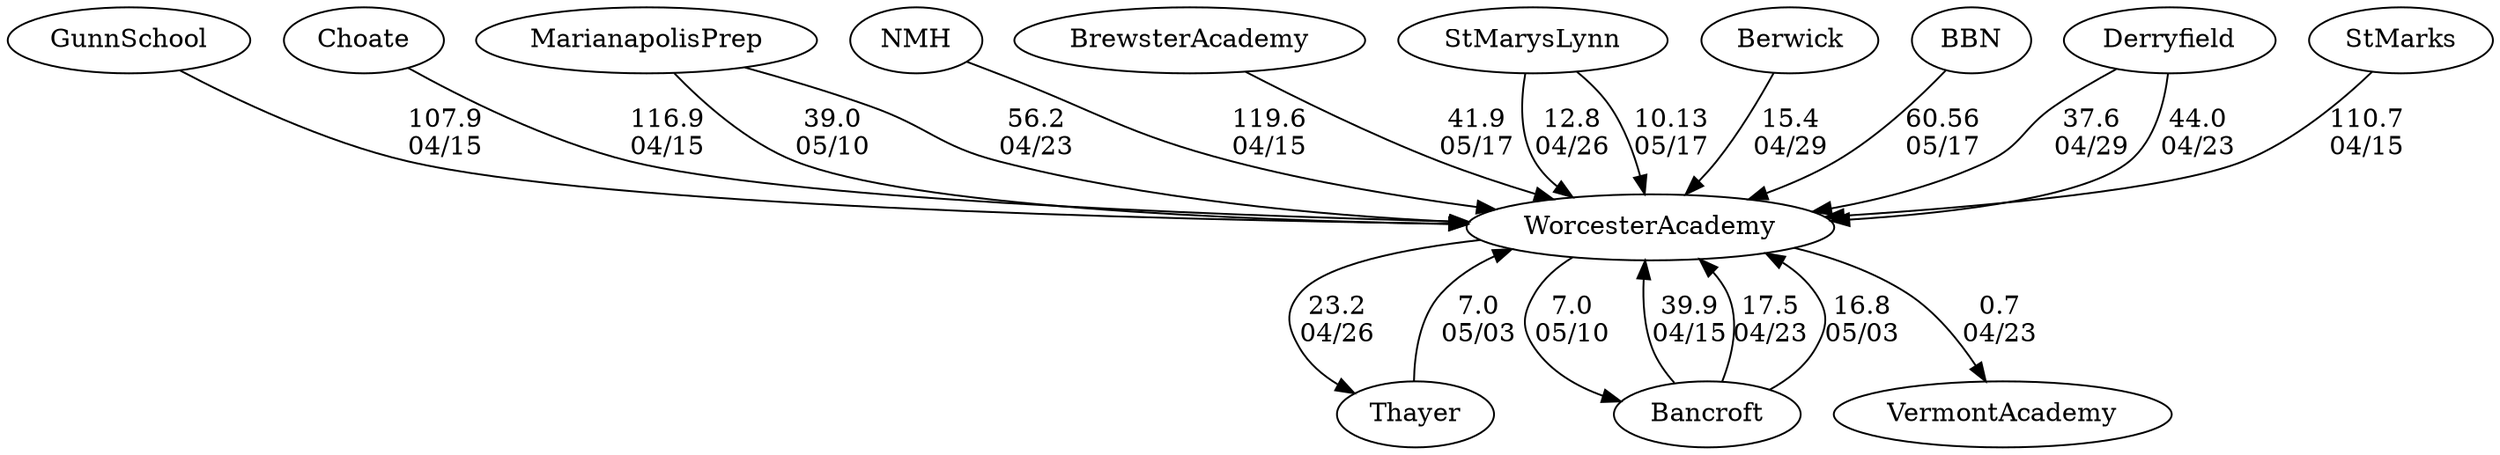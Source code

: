 digraph girls1foursWorcesterAcademy {GunnSchool [URL="girls1foursWorcesterAcademyGunnSchool.html"];Choate [URL="girls1foursWorcesterAcademyChoate.html"];Thayer [URL="girls1foursWorcesterAcademyThayer.html"];MarianapolisPrep [URL="girls1foursWorcesterAcademyMarianapolisPrep.html"];NMH [URL="girls1foursWorcesterAcademyNMH.html"];BrewsterAcademy [URL="girls1foursWorcesterAcademyBrewsterAcademy.html"];StMarysLynn [URL="girls1foursWorcesterAcademyStMarysLynn.html"];Berwick [URL="girls1foursWorcesterAcademyBerwick.html"];BBN [URL="girls1foursWorcesterAcademyBBN.html"];Derryfield [URL="girls1foursWorcesterAcademyDerryfield.html"];Bancroft [URL="girls1foursWorcesterAcademyBancroft.html"];StMarks [URL="girls1foursWorcesterAcademyStMarks.html"];VermontAcademy [URL="girls1foursWorcesterAcademyVermontAcademy.html"];WorcesterAcademy [URL="girls1foursWorcesterAcademyWorcesterAcademy.html"];MarianapolisPrep -> WorcesterAcademy[label="39.0
05/10", weight="61", tooltip="NEIRA Boys & Girls Fours,Worcester Academy vs. Bancroft, St. Mark's, and Marianapolis			
Distance: 1500 Conditions: Minimal wind, no chop.
None", URL="http://www.row2k.com/results/resultspage.cfm?UID=F473318C04D652F4CA3FD3866C15D6C5&cat=5", random="random"]; 
WorcesterAcademy -> Bancroft[label="7.0
05/10", weight="93", tooltip="NEIRA Boys & Girls Fours,Worcester Academy vs. Bancroft, St. Mark's, and Marianapolis			
Distance: 1500 Conditions: Minimal wind, no chop.
None", URL="http://www.row2k.com/results/resultspage.cfm?UID=F473318C04D652F4CA3FD3866C15D6C5&cat=5", random="random"]; 
StMarysLynn -> WorcesterAcademy[label="12.8
04/26", weight="88", tooltip="NEIRA,Worcester Academy vs. St. Mary's-Lynn, Thayer, Eagle Hill, and Bancroft			
Distance: 1500 meters Conditions: Minimal wind, no chop.
None", URL="http://www.row2k.com/results/resultspage.cfm?UID=38305821F0E11F6B4B5BC132E9B3DE79&cat=5", random="random"]; 
WorcesterAcademy -> Thayer[label="23.2
04/26", weight="77", tooltip="NEIRA,Worcester Academy vs. St. Mary's-Lynn, Thayer, Eagle Hill, and Bancroft			
Distance: 1500 meters Conditions: Minimal wind, no chop.
None", URL="http://www.row2k.com/results/resultspage.cfm?UID=38305821F0E11F6B4B5BC132E9B3DE79&cat=5", random="random"]; 
Derryfield -> WorcesterAcademy[label="37.6
04/29", weight="63", tooltip="NEIRA Boys & Girls Fours,Worcester Academy vs Berwick Academy, Derryfield School			
Distance: 1500 Conditions: Overcast, minimal chop, light cross course breeze. Comments: A special thanks to Paul Carabillo for refereeing the race, especially given the weather.
None", URL="http://www.row2k.com/results/resultspage.cfm?UID=FAD05B063C858AB1D7B5356918D34288&cat=5", random="random"]; 
Berwick -> WorcesterAcademy[label="15.4
04/29", weight="85", tooltip="NEIRA Boys & Girls Fours,Worcester Academy vs Berwick Academy, Derryfield School			
Distance: 1500 Conditions: Overcast, minimal chop, light cross course breeze. Comments: A special thanks to Paul Carabillo for refereeing the race, especially given the weather.
None", URL="http://www.row2k.com/results/resultspage.cfm?UID=FAD05B063C858AB1D7B5356918D34288&cat=5", random="random"]; 
NMH -> WorcesterAcademy[label="119.6
04/15", weight="-19", tooltip="NEIRA Boys & Girls Fours,Worcester vs. Choate, St. Mark's, Northfield Mount Hermon, Bancroft			
Distance: Worcester Academy Conditions: Sunny with minimal wind and no chop. Comments: Referee: Paul Carabillo
A special thanks to Paul, all of the coaches, and the parents who made our opening foray into the Spring '23 season a memorable and enjoyable competition.
None", URL="http://www.row2k.com/results/resultspage.cfm?UID=EACEE7F329205F77F3F7014E85F30C2B&cat=5", random="random"]; 
Choate -> WorcesterAcademy[label="116.9
04/15", weight="-16", tooltip="NEIRA Boys & Girls Fours,Worcester vs. Choate, St. Mark's, Northfield Mount Hermon, Bancroft			
Distance: Worcester Academy Conditions: Sunny with minimal wind and no chop. Comments: Referee: Paul Carabillo
A special thanks to Paul, all of the coaches, and the parents who made our opening foray into the Spring '23 season a memorable and enjoyable competition.
None", URL="http://www.row2k.com/results/resultspage.cfm?UID=EACEE7F329205F77F3F7014E85F30C2B&cat=5", random="random"]; 
StMarks -> WorcesterAcademy[label="110.7
04/15", weight="-10", tooltip="NEIRA Boys & Girls Fours,Worcester vs. Choate, St. Mark's, Northfield Mount Hermon, Bancroft			
Distance: Worcester Academy Conditions: Sunny with minimal wind and no chop. Comments: Referee: Paul Carabillo
A special thanks to Paul, all of the coaches, and the parents who made our opening foray into the Spring '23 season a memorable and enjoyable competition.
None", URL="http://www.row2k.com/results/resultspage.cfm?UID=EACEE7F329205F77F3F7014E85F30C2B&cat=5", random="random"]; 
GunnSchool -> WorcesterAcademy[label="107.9
04/15", weight="-7", tooltip="NEIRA Boys & Girls Fours,Worcester vs. Choate, St. Mark's, Northfield Mount Hermon, Bancroft			
Distance: Worcester Academy Conditions: Sunny with minimal wind and no chop. Comments: Referee: Paul Carabillo
A special thanks to Paul, all of the coaches, and the parents who made our opening foray into the Spring '23 season a memorable and enjoyable competition.
None", URL="http://www.row2k.com/results/resultspage.cfm?UID=EACEE7F329205F77F3F7014E85F30C2B&cat=5", random="random"]; 
Bancroft -> WorcesterAcademy[label="39.9
04/15", weight="61", tooltip="NEIRA Boys & Girls Fours,Worcester vs. Choate, St. Mark's, Northfield Mount Hermon, Bancroft			
Distance: Worcester Academy Conditions: Sunny with minimal wind and no chop. Comments: Referee: Paul Carabillo
A special thanks to Paul, all of the coaches, and the parents who made our opening foray into the Spring '23 season a memorable and enjoyable competition.
None", URL="http://www.row2k.com/results/resultspage.cfm?UID=EACEE7F329205F77F3F7014E85F30C2B&cat=5", random="random"]; 
MarianapolisPrep -> WorcesterAcademy[label="56.2
04/23", weight="44", tooltip="NEIRA Boys & Girls Fours,Worcester Academy vs. Bancroft, Vermont Academy, Marianapolis Prep, Derryfield			
Distance: 1500 meters Conditions: Overcast with a minimal chop. For all races, a light 5 mph tailwind was present. Comments: In the BV2 event, Worcester Academy's BV2 shell placed first and BV3 shell placed third. 
A special thanks to Paul Carabillo for refereeing the match.
None", URL="http://www.row2k.com/results/resultspage.cfm?UID=0F0DB8DB84CE476062653EC250396511&cat=5", random="random"]; 
Derryfield -> WorcesterAcademy[label="44.0
04/23", weight="56", tooltip="NEIRA Boys & Girls Fours,Worcester Academy vs. Bancroft, Vermont Academy, Marianapolis Prep, Derryfield			
Distance: 1500 meters Conditions: Overcast with a minimal chop. For all races, a light 5 mph tailwind was present. Comments: In the BV2 event, Worcester Academy's BV2 shell placed first and BV3 shell placed third. 
A special thanks to Paul Carabillo for refereeing the match.
None", URL="http://www.row2k.com/results/resultspage.cfm?UID=0F0DB8DB84CE476062653EC250396511&cat=5", random="random"]; 
Bancroft -> WorcesterAcademy[label="17.5
04/23", weight="83", tooltip="NEIRA Boys & Girls Fours,Worcester Academy vs. Bancroft, Vermont Academy, Marianapolis Prep, Derryfield			
Distance: 1500 meters Conditions: Overcast with a minimal chop. For all races, a light 5 mph tailwind was present. Comments: In the BV2 event, Worcester Academy's BV2 shell placed first and BV3 shell placed third. 
A special thanks to Paul Carabillo for refereeing the match.
None", URL="http://www.row2k.com/results/resultspage.cfm?UID=0F0DB8DB84CE476062653EC250396511&cat=5", random="random"]; 
WorcesterAcademy -> VermontAcademy[label="0.7
04/23", weight="100", tooltip="NEIRA Boys & Girls Fours,Worcester Academy vs. Bancroft, Vermont Academy, Marianapolis Prep, Derryfield			
Distance: 1500 meters Conditions: Overcast with a minimal chop. For all races, a light 5 mph tailwind was present. Comments: In the BV2 event, Worcester Academy's BV2 shell placed first and BV3 shell placed third. 
A special thanks to Paul Carabillo for refereeing the match.
None", URL="http://www.row2k.com/results/resultspage.cfm?UID=0F0DB8DB84CE476062653EC250396511&cat=5", random="random"]; 
Bancroft -> WorcesterAcademy[label="16.8
05/03", weight="84", tooltip="NEIRA Boys & Girls Fours,Worcester Academy vs. Thayer, Bancroft			
Distance: 1500 Conditions: No chop, slight drizzle.
None", URL="http://www.row2k.com/results/resultspage.cfm?UID=B35E90C6E4674ED433D90CE9C237CF59&cat=5", random="random"]; 
Thayer -> WorcesterAcademy[label="7.0
05/03", weight="93", tooltip="NEIRA Boys & Girls Fours,Worcester Academy vs. Thayer, Bancroft			
Distance: 1500 Conditions: No chop, slight drizzle.
None", URL="http://www.row2k.com/results/resultspage.cfm?UID=B35E90C6E4674ED433D90CE9C237CF59&cat=5", random="random"]; 
BBN -> WorcesterAcademy[label="60.56
05/17", weight="40", tooltip="NEIRA Boys & Girls Fours,Worcester Academy vs. BB&N, Brewster, Medford, Bancroft, St. Mary's			
Distance: 1500 Conditions: Sustained 10 mph wind from NNW with significant gusts. Light chop at start line. Moderate to heavy chop at finish line. Comments: In the GV2 event, BB&N GV2 placed first, BB&N GV4 placed second, and BB&N GV3 placed third. 
In the BV4 event, Brewster's BV3 completed and placed second. 
Special thanks to John Quinn for refereeing in less-than-ideal conditions.
None", URL="http://www.row2k.com/results/resultspage.cfm?UID=B08CEFE7F2A798211AD04136F77F4A00&cat=5", random="random"]; 
BrewsterAcademy -> WorcesterAcademy[label="41.9
05/17", weight="59", tooltip="NEIRA Boys & Girls Fours,Worcester Academy vs. BB&N, Brewster, Medford, Bancroft, St. Mary's			
Distance: 1500 Conditions: Sustained 10 mph wind from NNW with significant gusts. Light chop at start line. Moderate to heavy chop at finish line. Comments: In the GV2 event, BB&N GV2 placed first, BB&N GV4 placed second, and BB&N GV3 placed third. 
In the BV4 event, Brewster's BV3 completed and placed second. 
Special thanks to John Quinn for refereeing in less-than-ideal conditions.
None", URL="http://www.row2k.com/results/resultspage.cfm?UID=B08CEFE7F2A798211AD04136F77F4A00&cat=5", random="random"]; 
StMarysLynn -> WorcesterAcademy[label="10.13
05/17", weight="90", tooltip="NEIRA Boys & Girls Fours,Worcester Academy vs. BB&N, Brewster, Medford, Bancroft, St. Mary's			
Distance: 1500 Conditions: Sustained 10 mph wind from NNW with significant gusts. Light chop at start line. Moderate to heavy chop at finish line. Comments: In the GV2 event, BB&N GV2 placed first, BB&N GV4 placed second, and BB&N GV3 placed third. 
In the BV4 event, Brewster's BV3 completed and placed second. 
Special thanks to John Quinn for refereeing in less-than-ideal conditions.
None", URL="http://www.row2k.com/results/resultspage.cfm?UID=B08CEFE7F2A798211AD04136F77F4A00&cat=5", random="random"]}